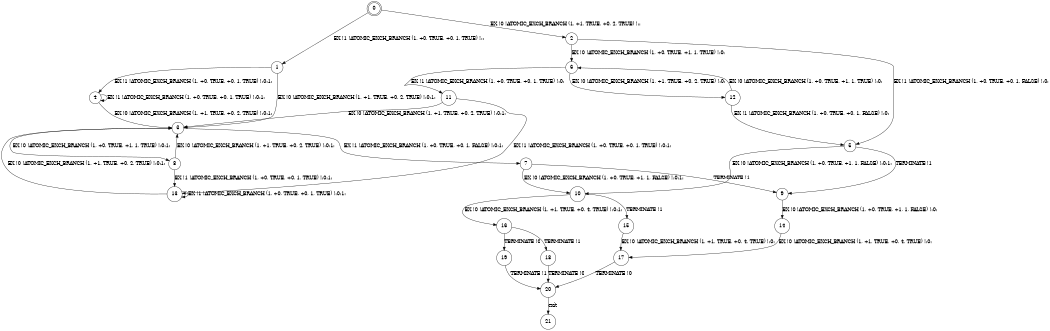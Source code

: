 digraph BCG {
size = "7, 10.5";
center = TRUE;
node [shape = circle];
0 [peripheries = 2];
0 -> 1 [label = "EX !1 !ATOMIC_EXCH_BRANCH (1, +0, TRUE, +0, 1, TRUE) !::"];
0 -> 2 [label = "EX !0 !ATOMIC_EXCH_BRANCH (1, +1, TRUE, +0, 2, TRUE) !::"];
1 -> 3 [label = "EX !0 !ATOMIC_EXCH_BRANCH (1, +1, TRUE, +0, 2, TRUE) !:0:1:"];
1 -> 4 [label = "EX !1 !ATOMIC_EXCH_BRANCH (1, +0, TRUE, +0, 1, TRUE) !:0:1:"];
2 -> 5 [label = "EX !1 !ATOMIC_EXCH_BRANCH (1, +0, TRUE, +0, 1, FALSE) !:0:"];
2 -> 6 [label = "EX !0 !ATOMIC_EXCH_BRANCH (1, +0, TRUE, +1, 1, TRUE) !:0:"];
3 -> 7 [label = "EX !1 !ATOMIC_EXCH_BRANCH (1, +0, TRUE, +0, 1, FALSE) !:0:1:"];
3 -> 8 [label = "EX !0 !ATOMIC_EXCH_BRANCH (1, +0, TRUE, +1, 1, TRUE) !:0:1:"];
4 -> 3 [label = "EX !0 !ATOMIC_EXCH_BRANCH (1, +1, TRUE, +0, 2, TRUE) !:0:1:"];
4 -> 4 [label = "EX !1 !ATOMIC_EXCH_BRANCH (1, +0, TRUE, +0, 1, TRUE) !:0:1:"];
5 -> 9 [label = "TERMINATE !1"];
5 -> 10 [label = "EX !0 !ATOMIC_EXCH_BRANCH (1, +0, TRUE, +1, 1, FALSE) !:0:1:"];
6 -> 11 [label = "EX !1 !ATOMIC_EXCH_BRANCH (1, +0, TRUE, +0, 1, TRUE) !:0:"];
6 -> 12 [label = "EX !0 !ATOMIC_EXCH_BRANCH (1, +1, TRUE, +0, 2, TRUE) !:0:"];
7 -> 9 [label = "TERMINATE !1"];
7 -> 10 [label = "EX !0 !ATOMIC_EXCH_BRANCH (1, +0, TRUE, +1, 1, FALSE) !:0:1:"];
8 -> 13 [label = "EX !1 !ATOMIC_EXCH_BRANCH (1, +0, TRUE, +0, 1, TRUE) !:0:1:"];
8 -> 3 [label = "EX !0 !ATOMIC_EXCH_BRANCH (1, +1, TRUE, +0, 2, TRUE) !:0:1:"];
9 -> 14 [label = "EX !0 !ATOMIC_EXCH_BRANCH (1, +0, TRUE, +1, 1, FALSE) !:0:"];
10 -> 15 [label = "TERMINATE !1"];
10 -> 16 [label = "EX !0 !ATOMIC_EXCH_BRANCH (1, +1, TRUE, +0, 4, TRUE) !:0:1:"];
11 -> 13 [label = "EX !1 !ATOMIC_EXCH_BRANCH (1, +0, TRUE, +0, 1, TRUE) !:0:1:"];
11 -> 3 [label = "EX !0 !ATOMIC_EXCH_BRANCH (1, +1, TRUE, +0, 2, TRUE) !:0:1:"];
12 -> 5 [label = "EX !1 !ATOMIC_EXCH_BRANCH (1, +0, TRUE, +0, 1, FALSE) !:0:"];
12 -> 6 [label = "EX !0 !ATOMIC_EXCH_BRANCH (1, +0, TRUE, +1, 1, TRUE) !:0:"];
13 -> 13 [label = "EX !1 !ATOMIC_EXCH_BRANCH (1, +0, TRUE, +0, 1, TRUE) !:0:1:"];
13 -> 3 [label = "EX !0 !ATOMIC_EXCH_BRANCH (1, +1, TRUE, +0, 2, TRUE) !:0:1:"];
14 -> 17 [label = "EX !0 !ATOMIC_EXCH_BRANCH (1, +1, TRUE, +0, 4, TRUE) !:0:"];
15 -> 17 [label = "EX !0 !ATOMIC_EXCH_BRANCH (1, +1, TRUE, +0, 4, TRUE) !:0:"];
16 -> 18 [label = "TERMINATE !1"];
16 -> 19 [label = "TERMINATE !0"];
17 -> 20 [label = "TERMINATE !0"];
18 -> 20 [label = "TERMINATE !0"];
19 -> 20 [label = "TERMINATE !1"];
20 -> 21 [label = "exit"];
}
